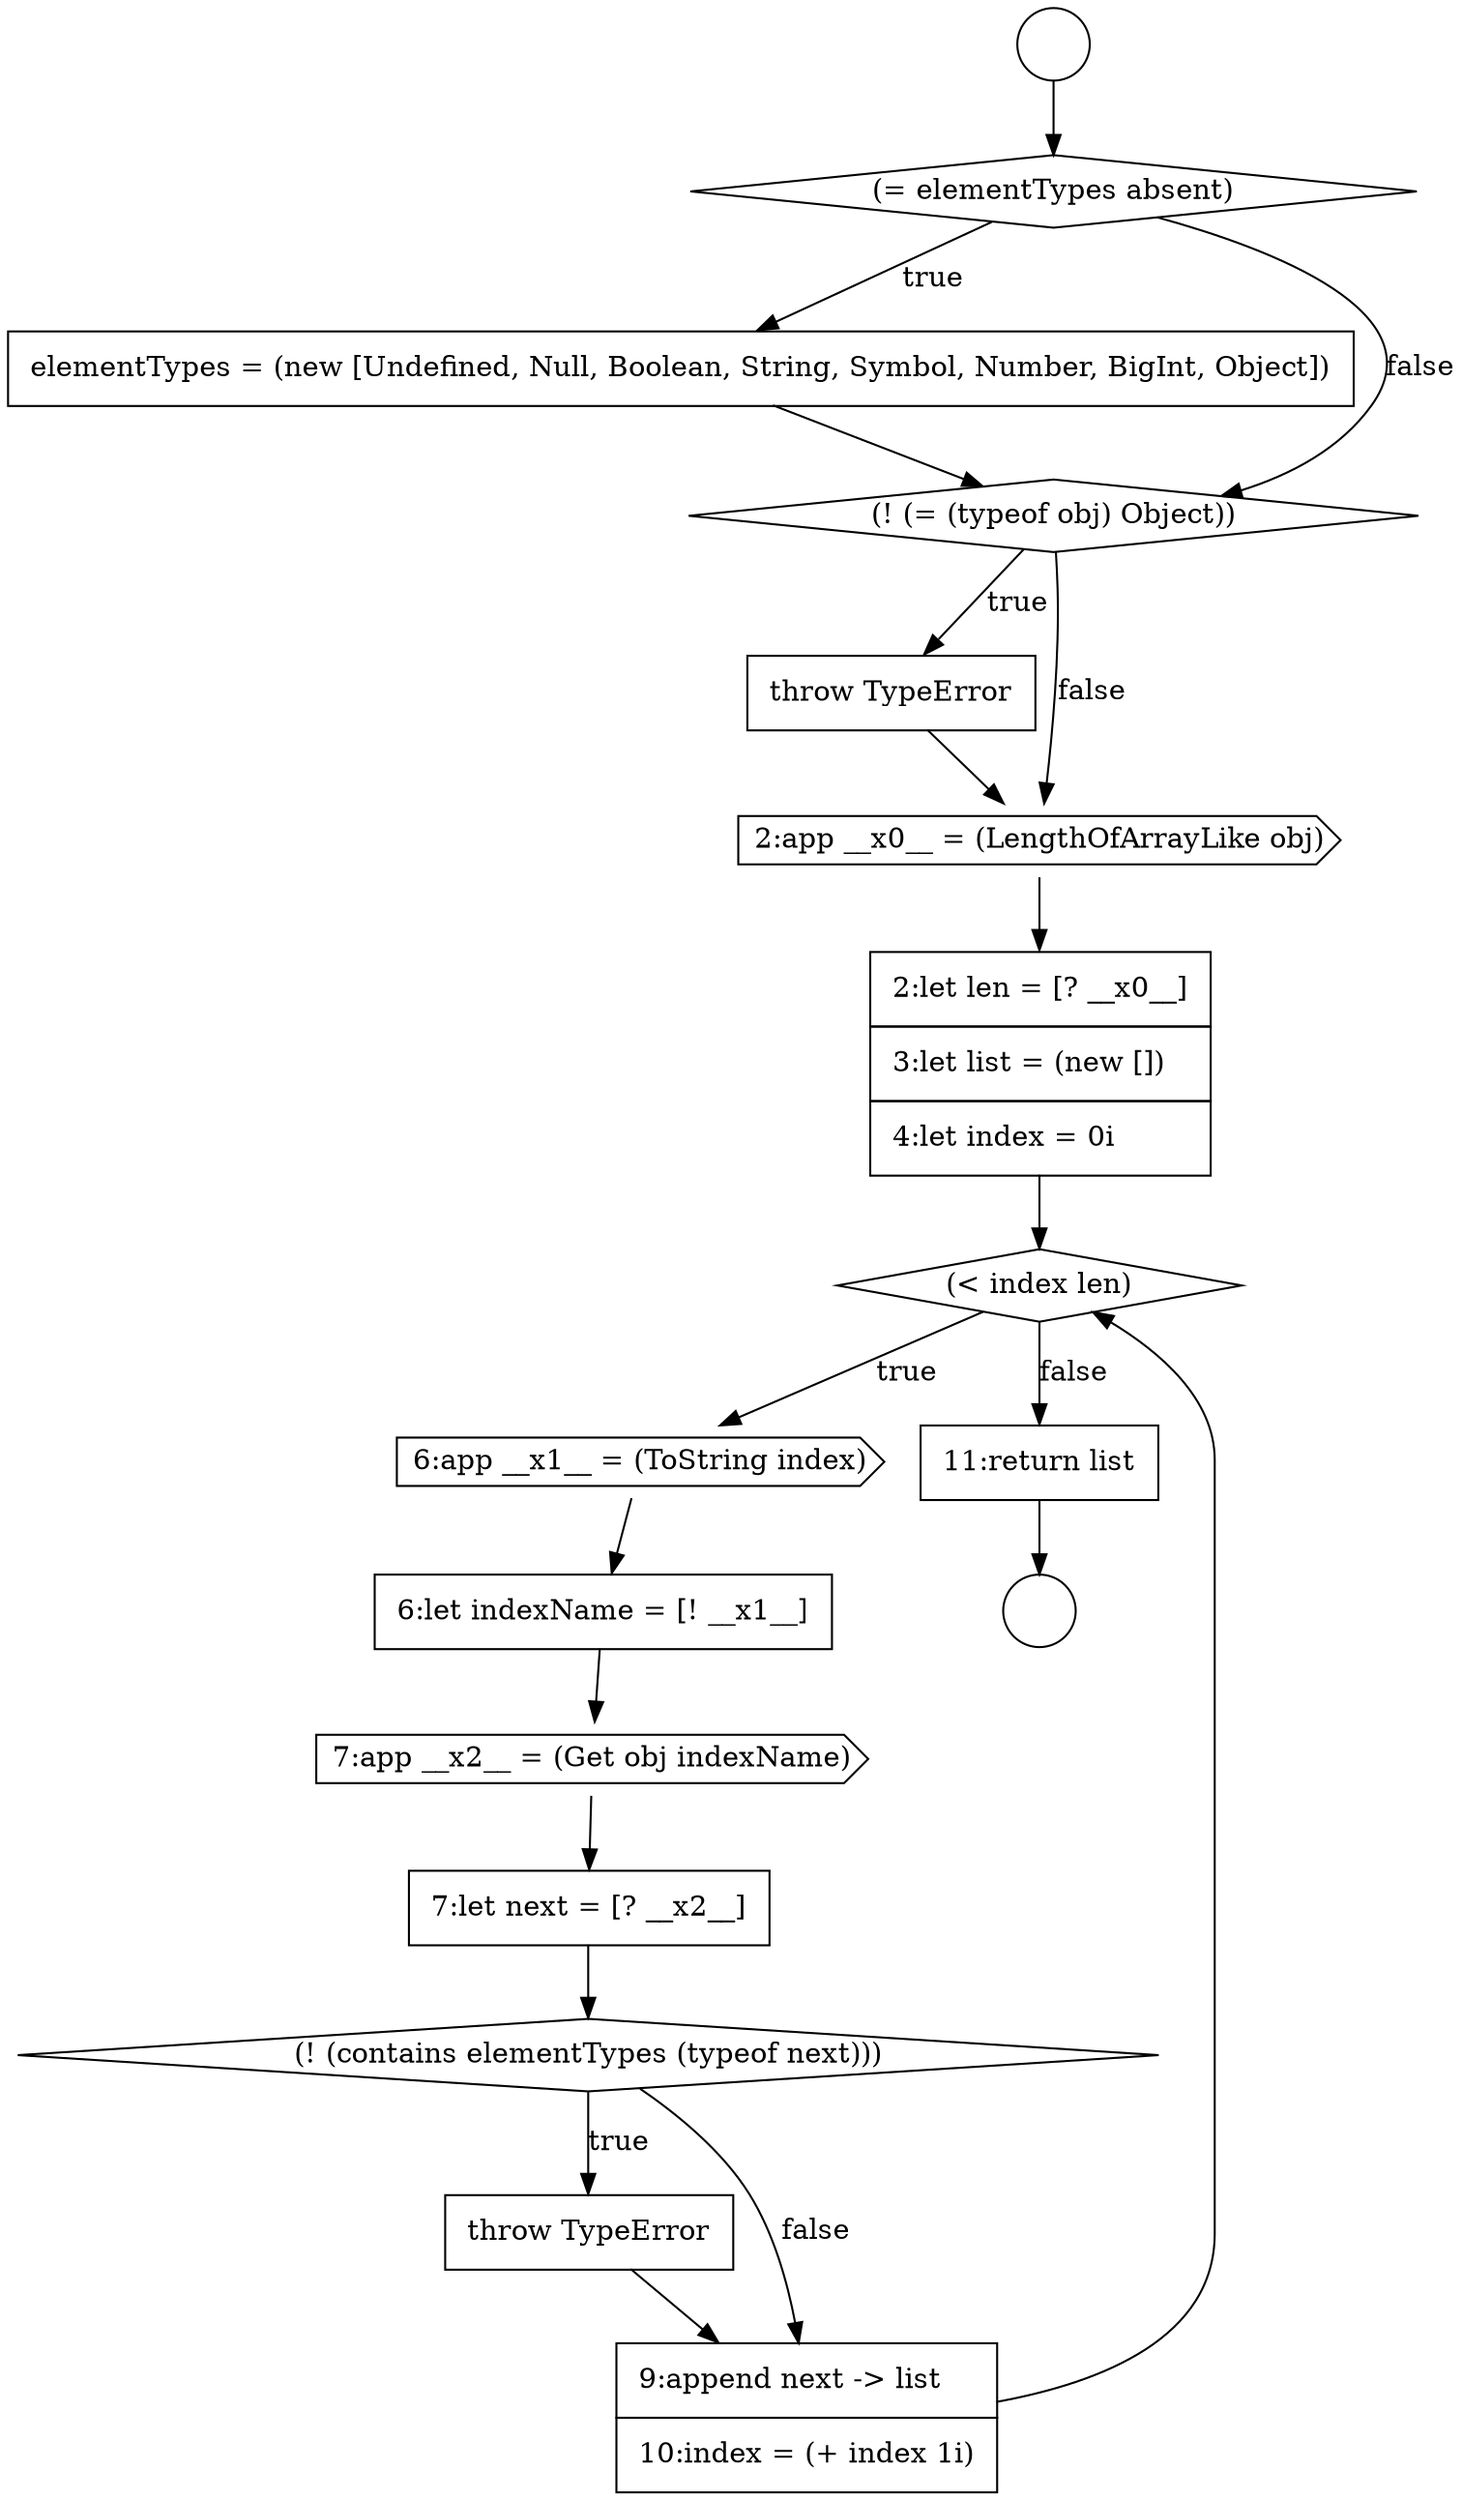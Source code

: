 digraph {
  node0 [shape=circle label=" " color="black" fillcolor="white" style=filled]
  node5 [shape=none, margin=0, label=<<font color="black">
    <table border="0" cellborder="1" cellspacing="0" cellpadding="10">
      <tr><td align="left">throw TypeError</td></tr>
    </table>
  </font>> color="black" fillcolor="white" style=filled]
  node10 [shape=none, margin=0, label=<<font color="black">
    <table border="0" cellborder="1" cellspacing="0" cellpadding="10">
      <tr><td align="left">6:let indexName = [! __x1__]</td></tr>
    </table>
  </font>> color="black" fillcolor="white" style=filled]
  node14 [shape=none, margin=0, label=<<font color="black">
    <table border="0" cellborder="1" cellspacing="0" cellpadding="10">
      <tr><td align="left">throw TypeError</td></tr>
    </table>
  </font>> color="black" fillcolor="white" style=filled]
  node1 [shape=circle label=" " color="black" fillcolor="white" style=filled]
  node6 [shape=cds, label=<<font color="black">2:app __x0__ = (LengthOfArrayLike obj)</font>> color="black" fillcolor="white" style=filled]
  node9 [shape=cds, label=<<font color="black">6:app __x1__ = (ToString index)</font>> color="black" fillcolor="white" style=filled]
  node13 [shape=diamond, label=<<font color="black">(! (contains elementTypes (typeof next)))</font>> color="black" fillcolor="white" style=filled]
  node2 [shape=diamond, label=<<font color="black">(= elementTypes absent)</font>> color="black" fillcolor="white" style=filled]
  node12 [shape=none, margin=0, label=<<font color="black">
    <table border="0" cellborder="1" cellspacing="0" cellpadding="10">
      <tr><td align="left">7:let next = [? __x2__]</td></tr>
    </table>
  </font>> color="black" fillcolor="white" style=filled]
  node7 [shape=none, margin=0, label=<<font color="black">
    <table border="0" cellborder="1" cellspacing="0" cellpadding="10">
      <tr><td align="left">2:let len = [? __x0__]</td></tr>
      <tr><td align="left">3:let list = (new [])</td></tr>
      <tr><td align="left">4:let index = 0i</td></tr>
    </table>
  </font>> color="black" fillcolor="white" style=filled]
  node3 [shape=none, margin=0, label=<<font color="black">
    <table border="0" cellborder="1" cellspacing="0" cellpadding="10">
      <tr><td align="left">elementTypes = (new [Undefined, Null, Boolean, String, Symbol, Number, BigInt, Object])</td></tr>
    </table>
  </font>> color="black" fillcolor="white" style=filled]
  node16 [shape=none, margin=0, label=<<font color="black">
    <table border="0" cellborder="1" cellspacing="0" cellpadding="10">
      <tr><td align="left">11:return list</td></tr>
    </table>
  </font>> color="black" fillcolor="white" style=filled]
  node11 [shape=cds, label=<<font color="black">7:app __x2__ = (Get obj indexName)</font>> color="black" fillcolor="white" style=filled]
  node8 [shape=diamond, label=<<font color="black">(&lt; index len)</font>> color="black" fillcolor="white" style=filled]
  node4 [shape=diamond, label=<<font color="black">(! (= (typeof obj) Object))</font>> color="black" fillcolor="white" style=filled]
  node15 [shape=none, margin=0, label=<<font color="black">
    <table border="0" cellborder="1" cellspacing="0" cellpadding="10">
      <tr><td align="left">9:append next -&gt; list</td></tr>
      <tr><td align="left">10:index = (+ index 1i)</td></tr>
    </table>
  </font>> color="black" fillcolor="white" style=filled]
  node7 -> node8 [ color="black"]
  node13 -> node14 [label=<<font color="black">true</font>> color="black"]
  node13 -> node15 [label=<<font color="black">false</font>> color="black"]
  node11 -> node12 [ color="black"]
  node12 -> node13 [ color="black"]
  node0 -> node2 [ color="black"]
  node15 -> node8 [ color="black"]
  node14 -> node15 [ color="black"]
  node10 -> node11 [ color="black"]
  node4 -> node5 [label=<<font color="black">true</font>> color="black"]
  node4 -> node6 [label=<<font color="black">false</font>> color="black"]
  node5 -> node6 [ color="black"]
  node16 -> node1 [ color="black"]
  node3 -> node4 [ color="black"]
  node2 -> node3 [label=<<font color="black">true</font>> color="black"]
  node2 -> node4 [label=<<font color="black">false</font>> color="black"]
  node6 -> node7 [ color="black"]
  node8 -> node9 [label=<<font color="black">true</font>> color="black"]
  node8 -> node16 [label=<<font color="black">false</font>> color="black"]
  node9 -> node10 [ color="black"]
}
